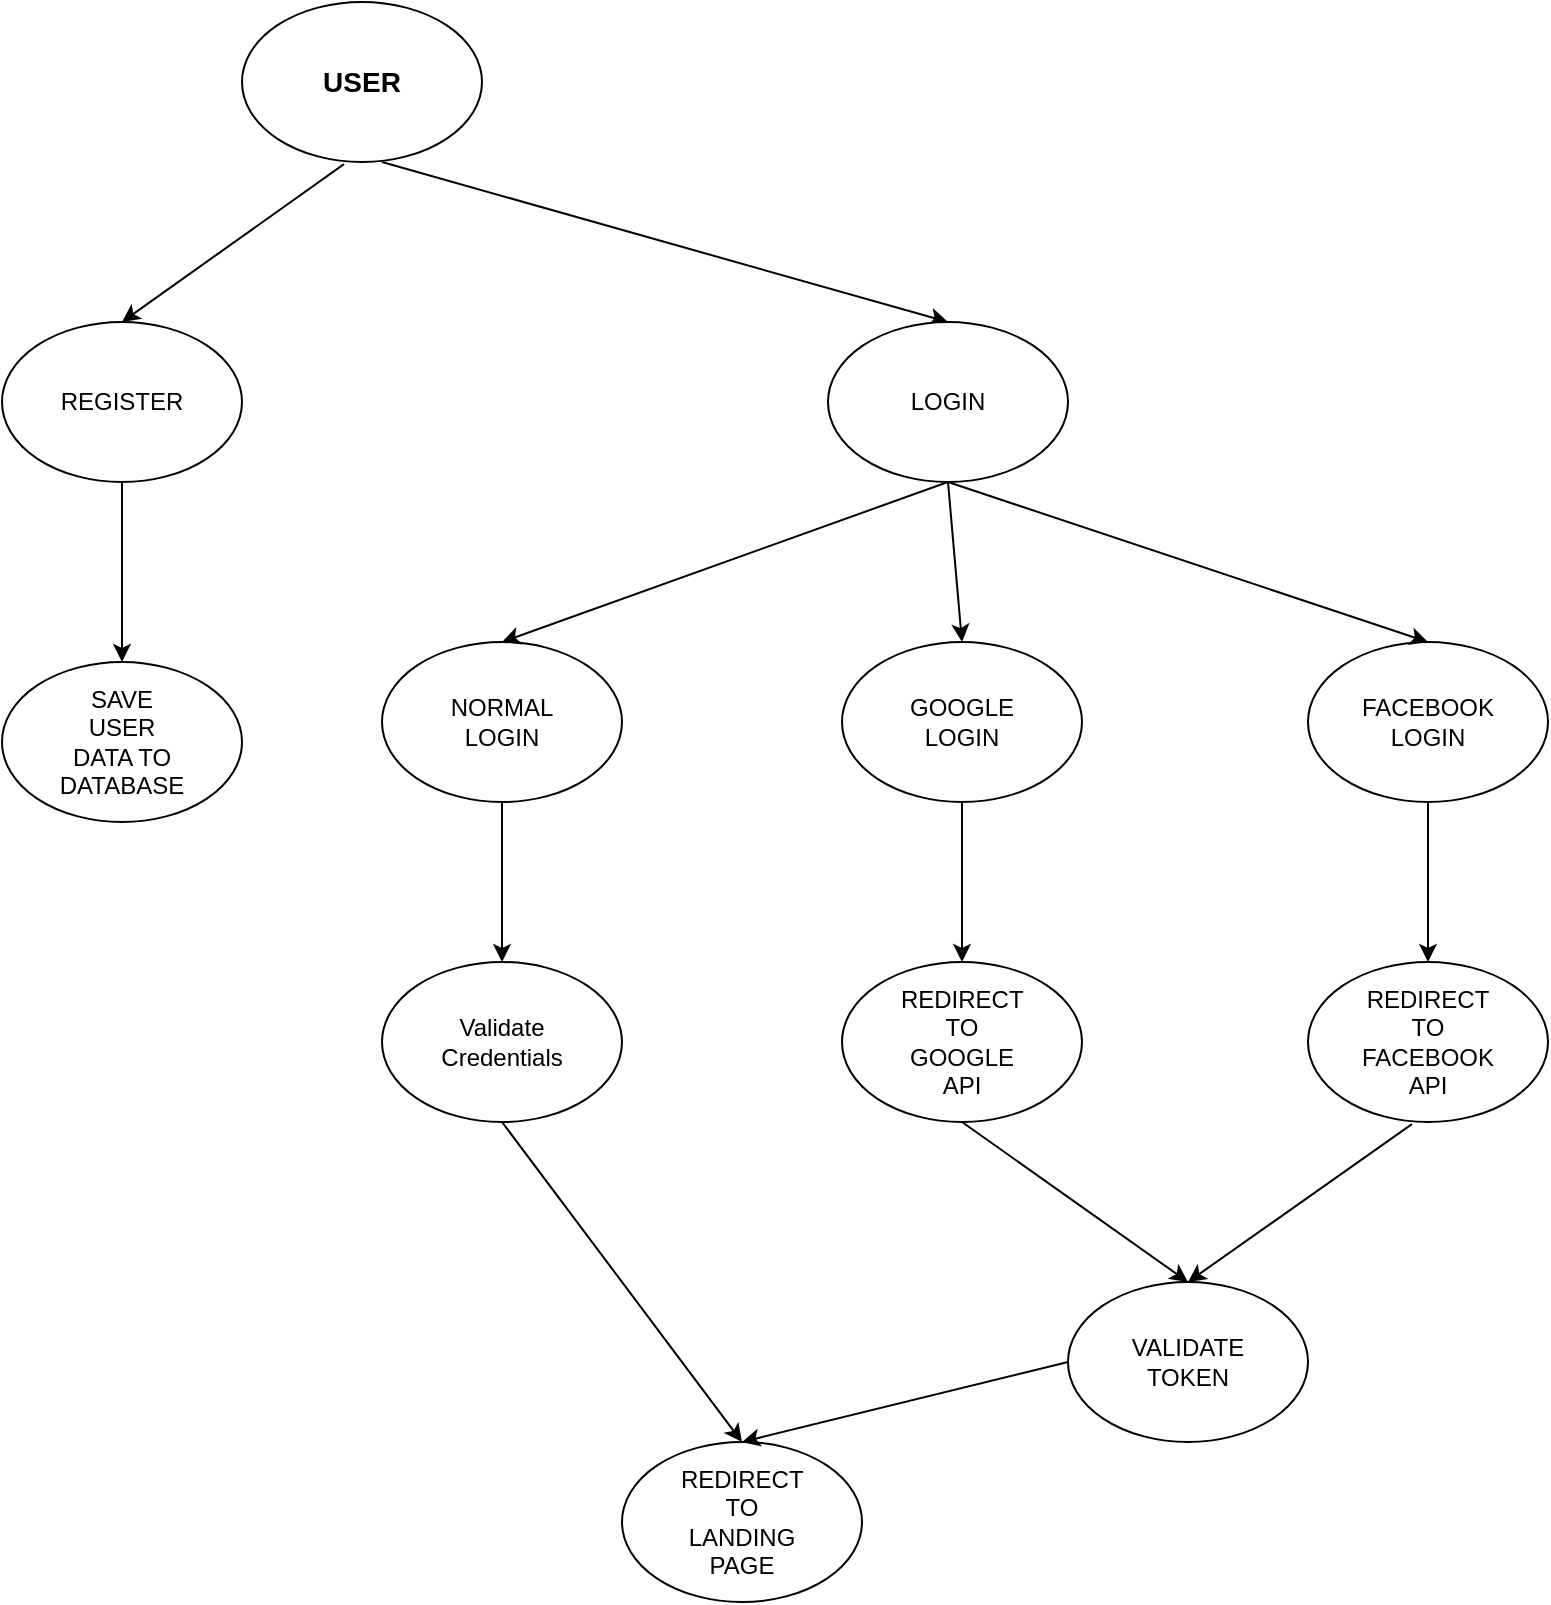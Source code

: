 <mxfile version="25.0.3">
  <diagram name="Page-1" id="8aHB6hvuHtiXpSfHATfr">
    <mxGraphModel dx="880" dy="434" grid="1" gridSize="10" guides="1" tooltips="1" connect="1" arrows="1" fold="1" page="1" pageScale="1" pageWidth="850" pageHeight="1100" math="0" shadow="0">
      <root>
        <mxCell id="0" />
        <mxCell id="1" parent="0" />
        <mxCell id="ng24IIaDWpQQ-s1rTxBU-1" value="" style="ellipse;whiteSpace=wrap;html=1;" vertex="1" parent="1">
          <mxGeometry x="147" y="120" width="120" height="80" as="geometry" />
        </mxCell>
        <mxCell id="ng24IIaDWpQQ-s1rTxBU-2" value="USER" style="text;html=1;align=center;verticalAlign=middle;whiteSpace=wrap;rounded=0;fontStyle=1;fontSize=14;" vertex="1" parent="1">
          <mxGeometry x="177" y="145" width="60" height="30" as="geometry" />
        </mxCell>
        <mxCell id="ng24IIaDWpQQ-s1rTxBU-3" value="" style="endArrow=classic;html=1;rounded=0;exitX=0.425;exitY=1.013;exitDx=0;exitDy=0;exitPerimeter=0;" edge="1" parent="1" source="ng24IIaDWpQQ-s1rTxBU-1">
          <mxGeometry width="50" height="50" relative="1" as="geometry">
            <mxPoint x="207" y="350" as="sourcePoint" />
            <mxPoint x="87" y="280" as="targetPoint" />
          </mxGeometry>
        </mxCell>
        <mxCell id="ng24IIaDWpQQ-s1rTxBU-4" value="" style="endArrow=classic;html=1;rounded=0;entryX=0.5;entryY=0;entryDx=0;entryDy=0;" edge="1" parent="1" target="ng24IIaDWpQQ-s1rTxBU-6">
          <mxGeometry width="50" height="50" relative="1" as="geometry">
            <mxPoint x="217" y="200" as="sourcePoint" />
            <mxPoint x="327" y="280" as="targetPoint" />
          </mxGeometry>
        </mxCell>
        <mxCell id="ng24IIaDWpQQ-s1rTxBU-5" value="" style="ellipse;whiteSpace=wrap;html=1;" vertex="1" parent="1">
          <mxGeometry x="27" y="280" width="120" height="80" as="geometry" />
        </mxCell>
        <mxCell id="ng24IIaDWpQQ-s1rTxBU-6" value="" style="ellipse;whiteSpace=wrap;html=1;" vertex="1" parent="1">
          <mxGeometry x="440" y="280" width="120" height="80" as="geometry" />
        </mxCell>
        <mxCell id="ng24IIaDWpQQ-s1rTxBU-7" value="REGISTER" style="text;html=1;align=center;verticalAlign=middle;whiteSpace=wrap;rounded=0;" vertex="1" parent="1">
          <mxGeometry x="57" y="305" width="60" height="30" as="geometry" />
        </mxCell>
        <mxCell id="ng24IIaDWpQQ-s1rTxBU-8" value="LOGIN" style="text;html=1;align=center;verticalAlign=middle;whiteSpace=wrap;rounded=0;" vertex="1" parent="1">
          <mxGeometry x="470" y="305" width="60" height="30" as="geometry" />
        </mxCell>
        <mxCell id="ng24IIaDWpQQ-s1rTxBU-9" value="" style="ellipse;whiteSpace=wrap;html=1;" vertex="1" parent="1">
          <mxGeometry x="27" y="450" width="120" height="80" as="geometry" />
        </mxCell>
        <mxCell id="ng24IIaDWpQQ-s1rTxBU-10" value="" style="endArrow=classic;html=1;rounded=0;exitX=0.5;exitY=1;exitDx=0;exitDy=0;entryX=0.5;entryY=0;entryDx=0;entryDy=0;" edge="1" parent="1" source="ng24IIaDWpQQ-s1rTxBU-5" target="ng24IIaDWpQQ-s1rTxBU-9">
          <mxGeometry width="50" height="50" relative="1" as="geometry">
            <mxPoint x="207" y="550" as="sourcePoint" />
            <mxPoint x="257" y="500" as="targetPoint" />
          </mxGeometry>
        </mxCell>
        <mxCell id="ng24IIaDWpQQ-s1rTxBU-11" value="SAVE USER DATA TO DATABASE" style="text;html=1;align=center;verticalAlign=middle;whiteSpace=wrap;rounded=0;" vertex="1" parent="1">
          <mxGeometry x="57" y="475" width="60" height="30" as="geometry" />
        </mxCell>
        <mxCell id="ng24IIaDWpQQ-s1rTxBU-12" value="" style="ellipse;whiteSpace=wrap;html=1;" vertex="1" parent="1">
          <mxGeometry x="217" y="440" width="120" height="80" as="geometry" />
        </mxCell>
        <mxCell id="ng24IIaDWpQQ-s1rTxBU-13" value="" style="ellipse;whiteSpace=wrap;html=1;" vertex="1" parent="1">
          <mxGeometry x="447" y="440" width="120" height="80" as="geometry" />
        </mxCell>
        <mxCell id="ng24IIaDWpQQ-s1rTxBU-14" value="" style="ellipse;whiteSpace=wrap;html=1;" vertex="1" parent="1">
          <mxGeometry x="680" y="440" width="120" height="80" as="geometry" />
        </mxCell>
        <mxCell id="ng24IIaDWpQQ-s1rTxBU-15" value="NORMAL LOGIN" style="text;html=1;align=center;verticalAlign=middle;whiteSpace=wrap;rounded=0;" vertex="1" parent="1">
          <mxGeometry x="247" y="465" width="60" height="30" as="geometry" />
        </mxCell>
        <mxCell id="ng24IIaDWpQQ-s1rTxBU-16" value="GOOGLE LOGIN" style="text;html=1;align=center;verticalAlign=middle;whiteSpace=wrap;rounded=0;" vertex="1" parent="1">
          <mxGeometry x="477" y="465" width="60" height="30" as="geometry" />
        </mxCell>
        <mxCell id="ng24IIaDWpQQ-s1rTxBU-17" value="FACEBOOK LOGIN" style="text;html=1;align=center;verticalAlign=middle;whiteSpace=wrap;rounded=0;" vertex="1" parent="1">
          <mxGeometry x="710" y="465" width="60" height="30" as="geometry" />
        </mxCell>
        <mxCell id="ng24IIaDWpQQ-s1rTxBU-18" value="" style="endArrow=classic;html=1;rounded=0;exitX=0.5;exitY=1;exitDx=0;exitDy=0;entryX=0.5;entryY=0;entryDx=0;entryDy=0;" edge="1" parent="1" source="ng24IIaDWpQQ-s1rTxBU-6" target="ng24IIaDWpQQ-s1rTxBU-12">
          <mxGeometry width="50" height="50" relative="1" as="geometry">
            <mxPoint x="340" y="410" as="sourcePoint" />
            <mxPoint x="400" y="420" as="targetPoint" />
          </mxGeometry>
        </mxCell>
        <mxCell id="ng24IIaDWpQQ-s1rTxBU-19" value="" style="endArrow=classic;html=1;rounded=0;entryX=0.5;entryY=0;entryDx=0;entryDy=0;exitX=0.5;exitY=1;exitDx=0;exitDy=0;" edge="1" parent="1" source="ng24IIaDWpQQ-s1rTxBU-6" target="ng24IIaDWpQQ-s1rTxBU-13">
          <mxGeometry width="50" height="50" relative="1" as="geometry">
            <mxPoint x="340" y="410" as="sourcePoint" />
            <mxPoint x="390" y="360" as="targetPoint" />
          </mxGeometry>
        </mxCell>
        <mxCell id="ng24IIaDWpQQ-s1rTxBU-20" value="" style="endArrow=classic;html=1;rounded=0;entryX=0.5;entryY=0;entryDx=0;entryDy=0;exitX=0.5;exitY=1;exitDx=0;exitDy=0;" edge="1" parent="1" source="ng24IIaDWpQQ-s1rTxBU-6" target="ng24IIaDWpQQ-s1rTxBU-14">
          <mxGeometry width="50" height="50" relative="1" as="geometry">
            <mxPoint x="340" y="410" as="sourcePoint" />
            <mxPoint x="390" y="360" as="targetPoint" />
          </mxGeometry>
        </mxCell>
        <mxCell id="ng24IIaDWpQQ-s1rTxBU-21" value="" style="endArrow=classic;html=1;rounded=0;exitX=0.5;exitY=1;exitDx=0;exitDy=0;" edge="1" parent="1" source="ng24IIaDWpQQ-s1rTxBU-12">
          <mxGeometry width="50" height="50" relative="1" as="geometry">
            <mxPoint x="270" y="530" as="sourcePoint" />
            <mxPoint x="277" y="600" as="targetPoint" />
          </mxGeometry>
        </mxCell>
        <mxCell id="ng24IIaDWpQQ-s1rTxBU-22" value="" style="ellipse;whiteSpace=wrap;html=1;" vertex="1" parent="1">
          <mxGeometry x="217" y="600" width="120" height="80" as="geometry" />
        </mxCell>
        <mxCell id="ng24IIaDWpQQ-s1rTxBU-23" value="Validate Credentials" style="text;html=1;align=center;verticalAlign=middle;whiteSpace=wrap;rounded=0;" vertex="1" parent="1">
          <mxGeometry x="247" y="625" width="60" height="30" as="geometry" />
        </mxCell>
        <mxCell id="ng24IIaDWpQQ-s1rTxBU-24" value="" style="endArrow=classic;html=1;rounded=0;exitX=0.5;exitY=1;exitDx=0;exitDy=0;entryX=0.5;entryY=0;entryDx=0;entryDy=0;" edge="1" parent="1" target="ng24IIaDWpQQ-s1rTxBU-25">
          <mxGeometry width="50" height="50" relative="1" as="geometry">
            <mxPoint x="277" y="680" as="sourcePoint" />
            <mxPoint x="277" y="760" as="targetPoint" />
          </mxGeometry>
        </mxCell>
        <mxCell id="ng24IIaDWpQQ-s1rTxBU-25" value="" style="ellipse;whiteSpace=wrap;html=1;" vertex="1" parent="1">
          <mxGeometry x="337" y="840" width="120" height="80" as="geometry" />
        </mxCell>
        <mxCell id="ng24IIaDWpQQ-s1rTxBU-26" value="REDIRECT TO LANDING PAGE" style="text;html=1;align=center;verticalAlign=middle;whiteSpace=wrap;rounded=0;" vertex="1" parent="1">
          <mxGeometry x="367" y="865" width="60" height="30" as="geometry" />
        </mxCell>
        <mxCell id="ng24IIaDWpQQ-s1rTxBU-27" value="" style="endArrow=classic;html=1;rounded=0;exitX=0.5;exitY=1;exitDx=0;exitDy=0;" edge="1" parent="1">
          <mxGeometry width="50" height="50" relative="1" as="geometry">
            <mxPoint x="507" y="520" as="sourcePoint" />
            <mxPoint x="507" y="600" as="targetPoint" />
          </mxGeometry>
        </mxCell>
        <mxCell id="ng24IIaDWpQQ-s1rTxBU-28" value="" style="ellipse;whiteSpace=wrap;html=1;" vertex="1" parent="1">
          <mxGeometry x="447" y="600" width="120" height="80" as="geometry" />
        </mxCell>
        <mxCell id="ng24IIaDWpQQ-s1rTxBU-29" value="REDIRECT TO GOOGLE API" style="text;html=1;align=center;verticalAlign=middle;whiteSpace=wrap;rounded=0;" vertex="1" parent="1">
          <mxGeometry x="477" y="625" width="60" height="30" as="geometry" />
        </mxCell>
        <mxCell id="ng24IIaDWpQQ-s1rTxBU-30" value="" style="endArrow=classic;html=1;rounded=0;exitX=0.5;exitY=1;exitDx=0;exitDy=0;entryX=0.5;entryY=0;entryDx=0;entryDy=0;" edge="1" parent="1" target="ng24IIaDWpQQ-s1rTxBU-31">
          <mxGeometry width="50" height="50" relative="1" as="geometry">
            <mxPoint x="507" y="680" as="sourcePoint" />
            <mxPoint x="507" y="760" as="targetPoint" />
          </mxGeometry>
        </mxCell>
        <mxCell id="ng24IIaDWpQQ-s1rTxBU-31" value="" style="ellipse;whiteSpace=wrap;html=1;" vertex="1" parent="1">
          <mxGeometry x="560" y="760" width="120" height="80" as="geometry" />
        </mxCell>
        <mxCell id="ng24IIaDWpQQ-s1rTxBU-32" value="VALIDATE TOKEN" style="text;html=1;align=center;verticalAlign=middle;whiteSpace=wrap;rounded=0;" vertex="1" parent="1">
          <mxGeometry x="590" y="785" width="60" height="30" as="geometry" />
        </mxCell>
        <mxCell id="ng24IIaDWpQQ-s1rTxBU-33" value="" style="endArrow=classic;html=1;rounded=0;exitX=0.5;exitY=1;exitDx=0;exitDy=0;" edge="1" parent="1">
          <mxGeometry width="50" height="50" relative="1" as="geometry">
            <mxPoint x="740" y="520" as="sourcePoint" />
            <mxPoint x="740" y="600" as="targetPoint" />
          </mxGeometry>
        </mxCell>
        <mxCell id="ng24IIaDWpQQ-s1rTxBU-34" value="" style="ellipse;whiteSpace=wrap;html=1;" vertex="1" parent="1">
          <mxGeometry x="680" y="600" width="120" height="80" as="geometry" />
        </mxCell>
        <mxCell id="ng24IIaDWpQQ-s1rTxBU-35" value="REDIRECT TO FACEBOOK API" style="text;html=1;align=center;verticalAlign=middle;whiteSpace=wrap;rounded=0;" vertex="1" parent="1">
          <mxGeometry x="710" y="625" width="60" height="30" as="geometry" />
        </mxCell>
        <mxCell id="ng24IIaDWpQQ-s1rTxBU-36" value="" style="endArrow=classic;html=1;rounded=0;exitX=0.433;exitY=1.013;exitDx=0;exitDy=0;exitPerimeter=0;entryX=0.5;entryY=0;entryDx=0;entryDy=0;" edge="1" parent="1" source="ng24IIaDWpQQ-s1rTxBU-34" target="ng24IIaDWpQQ-s1rTxBU-31">
          <mxGeometry width="50" height="50" relative="1" as="geometry">
            <mxPoint x="340" y="710" as="sourcePoint" />
            <mxPoint x="390" y="660" as="targetPoint" />
          </mxGeometry>
        </mxCell>
        <mxCell id="ng24IIaDWpQQ-s1rTxBU-40" value="" style="endArrow=classic;html=1;rounded=0;exitX=0;exitY=0.5;exitDx=0;exitDy=0;entryX=0.5;entryY=0;entryDx=0;entryDy=0;" edge="1" parent="1" source="ng24IIaDWpQQ-s1rTxBU-31" target="ng24IIaDWpQQ-s1rTxBU-25">
          <mxGeometry width="50" height="50" relative="1" as="geometry">
            <mxPoint x="340" y="910" as="sourcePoint" />
            <mxPoint x="390" y="860" as="targetPoint" />
          </mxGeometry>
        </mxCell>
      </root>
    </mxGraphModel>
  </diagram>
</mxfile>
